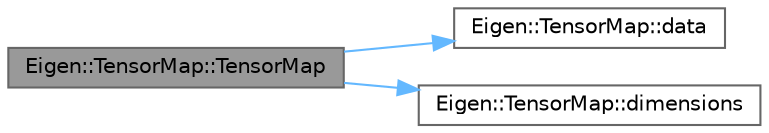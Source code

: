 digraph "Eigen::TensorMap::TensorMap"
{
 // LATEX_PDF_SIZE
  bgcolor="transparent";
  edge [fontname=Helvetica,fontsize=10,labelfontname=Helvetica,labelfontsize=10];
  node [fontname=Helvetica,fontsize=10,shape=box,height=0.2,width=0.4];
  rankdir="LR";
  Node1 [id="Node000001",label="Eigen::TensorMap::TensorMap",height=0.2,width=0.4,color="gray40", fillcolor="grey60", style="filled", fontcolor="black",tooltip=" "];
  Node1 -> Node2 [id="edge1_Node000001_Node000002",color="steelblue1",style="solid",tooltip=" "];
  Node2 [id="Node000002",label="Eigen::TensorMap::data",height=0.2,width=0.4,color="grey40", fillcolor="white", style="filled",URL="$class_eigen_1_1_tensor_map.html#a7f70d6785756de46ed4fd5ba9afc5dd7",tooltip=" "];
  Node1 -> Node3 [id="edge2_Node000001_Node000003",color="steelblue1",style="solid",tooltip=" "];
  Node3 [id="Node000003",label="Eigen::TensorMap::dimensions",height=0.2,width=0.4,color="grey40", fillcolor="white", style="filled",URL="$class_eigen_1_1_tensor_map.html#a466386f341757e9ab8e711a997afb452",tooltip=" "];
}
